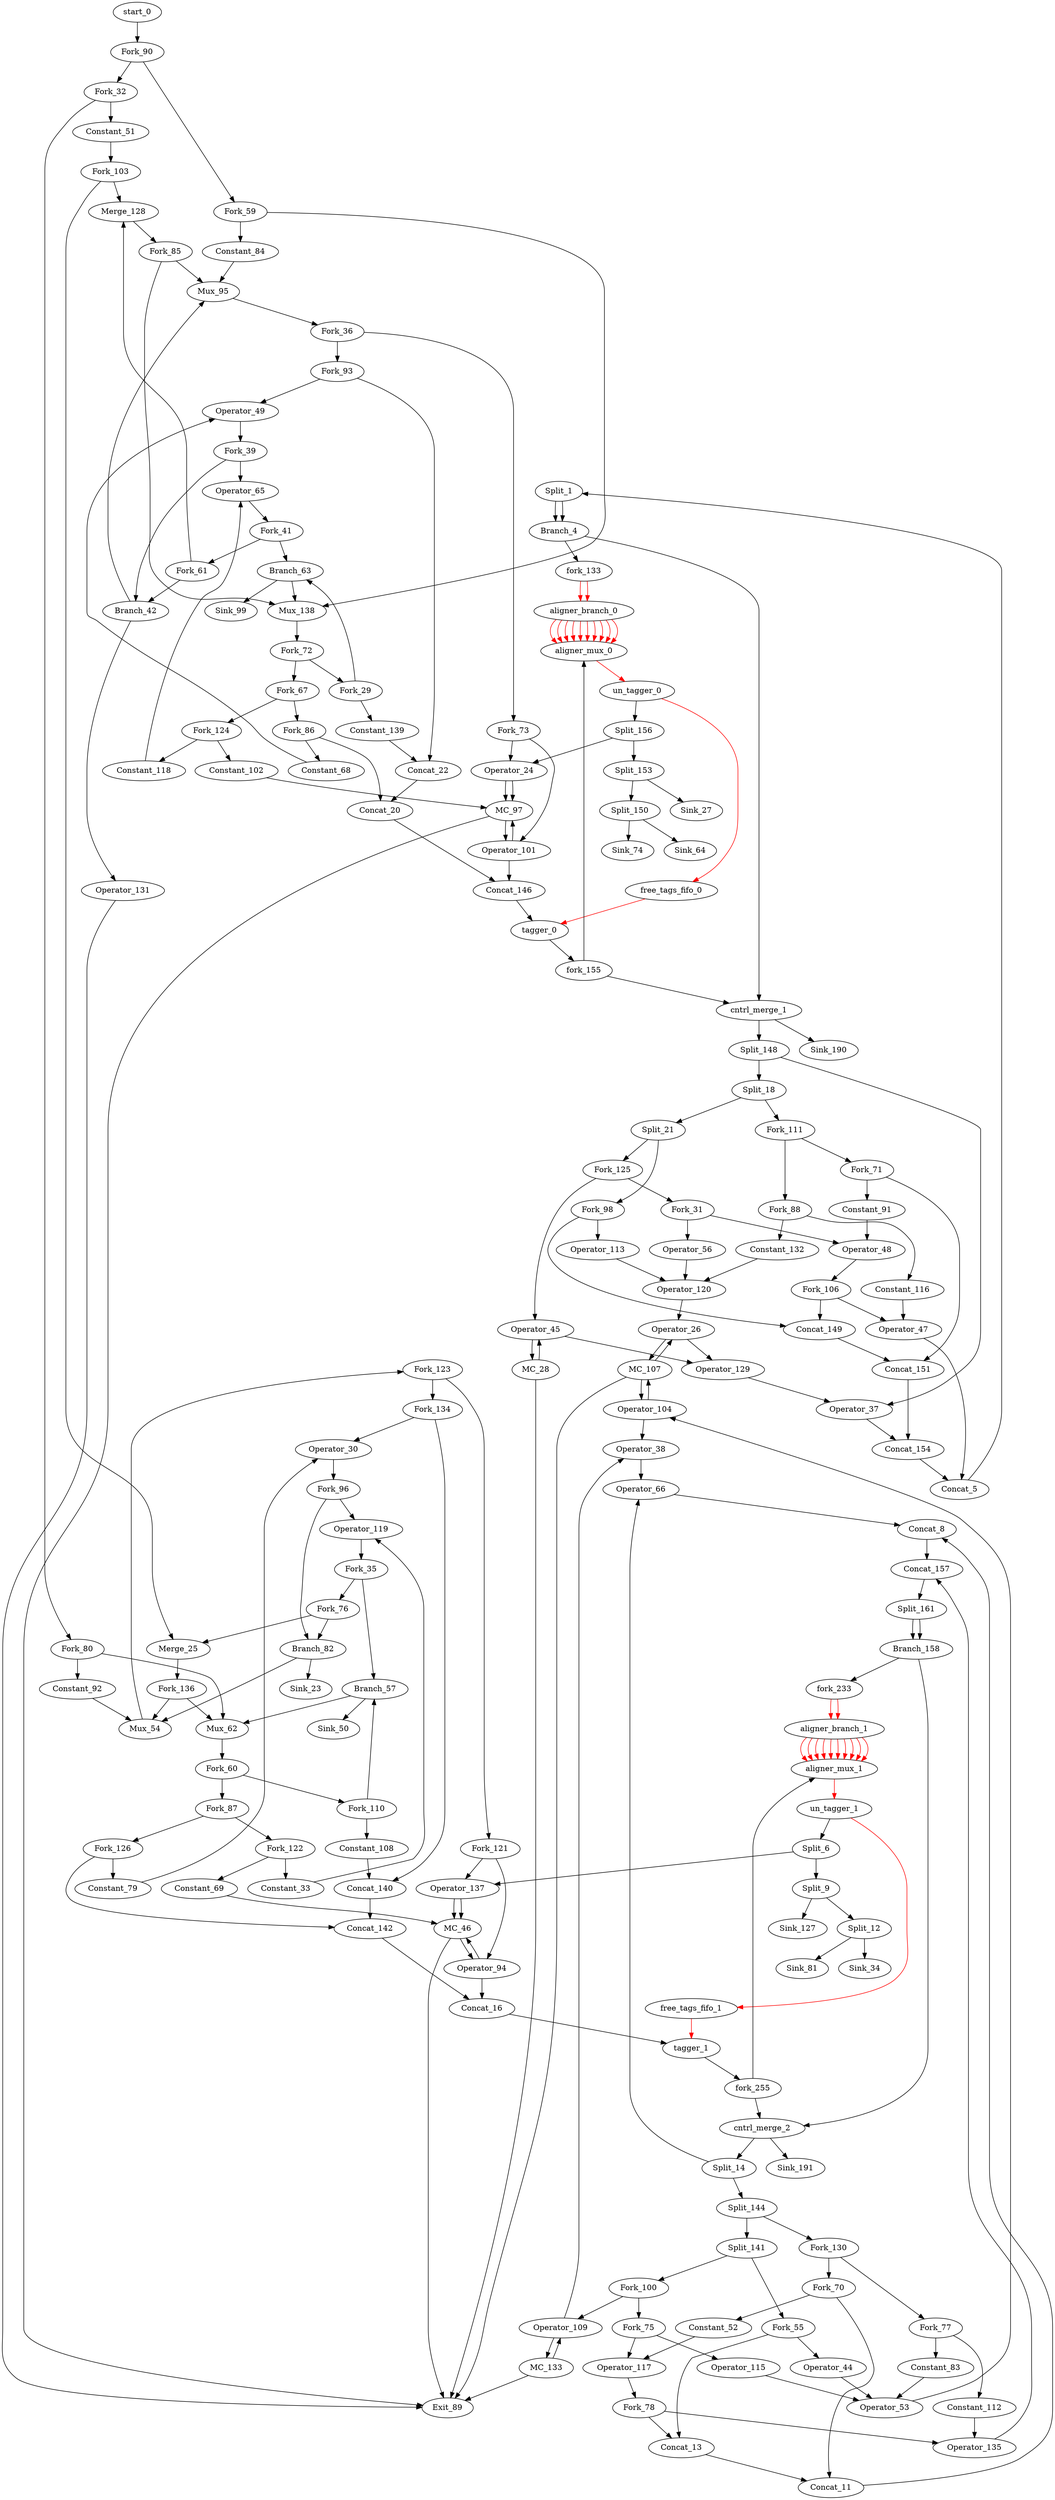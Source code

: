 Digraph G {
"Split_1" [type = "Split", in = "in1:98", out = " out1:97 out2:1 ", bbID = 7, tagged = true, taggers_num = 1, tagger_id = -1];
"Branch_4" [type = "Branch", in = "in1:97 in2?:1", out = " out1+:97 out2-:97 ", bbID = 7, tagged = true, taggers_num = 1, tagger_id = -1];
"Concat_5" [type = "Concat", in = "in1:97 in2:1", out = " out1:98 ", bbID = 7, tagged = true, taggers_num = 1, tagger_id = -1];
"Split_6" [type = "Split", in = "in1:97", out = " out1:32 out2:65 ", bbID = 3, tagged = false, taggers_num = 0, tagger_id = -1];
"Concat_8" [type = "Concat", in = "in1:32 in2:65", out = " out1:97 ", bbID = 3, tagged = true, taggers_num = 1, tagger_id = -1];
"Split_9" [type = "Split", in = "in1:65", out = " out1:1 out2:64 ", bbID = 3, tagged = false, taggers_num = 0, tagger_id = -1];
"Concat_11" [type = "Concat", in = "in1:1 in2:64", out = " out1:65 ", bbID = 3, tagged = true, taggers_num = 1, tagger_id = -1];
"Split_12" [type = "Split", in = "in1:64", out = " out1:32 out2:32 ", bbID = 3, tagged = false, taggers_num = 0, tagger_id = -1];
"Concat_13" [type = "Concat", in = "in1:32 in2:32", out = " out1:64 ", bbID = 3, tagged = true, taggers_num = 1, tagger_id = -1];
"Split_14" [type = "Split", in = "in1:97", out = " out1:32 out2:65 ", bbID = 3, tagged = true, taggers_num = 1, tagger_id = -1];
"Concat_16" [type = "Concat", in = "in1:32 in2:65", out = " out1:97 ", bbID = 2, tagged = false, taggers_num = 0, tagger_id = -1];
"cntrl_merge_2" [type = "CntrlMerge", in = "in1:97 in2:97", out = " out1:97 out2?:1", delay = 0.366, bbID = 3, tagged = true, taggers_num = 1, tagger_id = -1];
"Split_18" [type = "Split", in = "in1:65", out = " out1:1 out2:64 ", bbID = 7, tagged = true, taggers_num = 1, tagger_id = -1];
"Concat_20" [type = "Concat", in = "in1:1 in2:64", out = " out1:65 ", bbID = 6, tagged = false, taggers_num = 0, tagger_id = -1];
"Split_21" [type = "Split", in = "in1:64", out = " out1:32 out2:32 ", bbID = 7, tagged = true, taggers_num = 1, tagger_id = -1];
"Concat_22" [type = "Concat", in = "in1:32 in2:32", out = " out1:64 ", bbID = 6, tagged = false, taggers_num = 0, tagger_id = -1];
"Sink_23" [type = "Sink", in = "in1:32", bbID = 0];
"Operator_24" [type = "Operator", op = "mc_store_op", II = 1, latency = 0, delay = 0, offset = 0, portId = 0, tagger_id = -1, taggers_num = 0, tagged = false, out = "out1:32 out2:32 ", in = "in1:32 in2:32 ", bbID = 8];
"Merge_25" [type = "Merge", delay = 0.366, tagger_id = -1, taggers_num = 0, tagged = false, out = "out1:32", in = "in1:32 in2:32 ", bbID = 2];
"Operator_26" [type = "Operator", op = "mc_load_op", II = 1, latency = 2, delay = 0, offset = 0, portId = 1, tagger_id = -1, taggers_num = 1, tagged = true, out = "out1:32 out2:32 ", in = "in1:32 in2:32", bbID = 7];
"Sink_27" [type = "Sink", in = "in1:0", bbID = 0];
"MC_28" [type = "MC", stcount = 0, ldcount = 1, bbcount = 0, memory = "y2", out = "out1:32*l0d out2:0*e ", in = "in1:32*l0a ", bbID = 0];
"Fork_29" [type = "Fork", tagger_id = -1, taggers_num = 0, tagged = false, out = "out1:0 out2:0", in = "in1:0", bbID = 6];
"Operator_30" [type = "Operator", op = "add_op", II = 1, latency = 0, delay = 1.693, tagger_id = -1, taggers_num = 0, tagged = false, out = "out1:32 ", in = "in1:32 in2:32 ", bbID = 4];
"Fork_31" [type = "Fork", tagger_id = -1, taggers_num = 1, tagged = true, out = "out1:32 out2:32", in = "in1:32", bbID = 7];
"Fork_32" [type = "Fork", tagger_id = -1, taggers_num = 0, tagged = false, out = "out1:0 out2:0", in = "in1:0", bbID = 1];
"Constant_33" [type = "Constant", value = "0x0000001E", tagger_id = -1, taggers_num = 0, tagged = false, out = "out1:32", in = "in1:32", bbID = 4];
"Sink_34" [type = "Sink", in = "in1:32", bbID = 0];
"Fork_35" [type = "Fork", tagger_id = -1, taggers_num = 0, tagged = false, out = "out1:32 out2:32", in = "in1:32", bbID = 4];
"Fork_36" [type = "Fork", tagger_id = -1, taggers_num = 0, tagged = false, out = "out1:32 out2:32", in = "in1:32", bbID = 6];
"Operator_37" [type = "Operator", op = "fadd_op", II = 1, latency = 10, delay = 0.966, tagger_id = -1, taggers_num = 1, tagged = true, out = "out1:32 ", in = "in1:32 in2:32 ", bbID = 7];
"Operator_38" [type = "Operator", op = "fmul_op", II = 1, latency = 6, delay = 0.966, tagger_id = -1, taggers_num = 1, tagged = true, out = "out1:32 ", in = "in1:32 in2:32 ", bbID = 3];
"Fork_39" [type = "Fork", tagger_id = -1, taggers_num = 0, tagged = false, out = "out1:32 out2:32 ", in = "in1:32", bbID = 8];
"Fork_41" [type = "Fork", tagger_id = -1, taggers_num = 0, tagged = false, out = "out1:32 out2:32", in = "in1:32", bbID = 8];
"Branch_42" [type = "Branch", tagger_id = -1, taggers_num = 0, tagged = false, out = "out1+:32 out2-:32", in = "in1:32 in2?:1*i", bbID = 8];
"Operator_44" [type = "Operator", op = "zext_op", II = 1, latency = 0, delay = 0, tagger_id = -1, taggers_num = 1, tagged = true, out = "out1:32 ", in = "in1:32 ", bbID = 3];
"Operator_45" [type = "Operator", op = "mc_load_op", II = 1, latency = 2, delay = 0, offset = 0, portId = 0, tagger_id = -1, taggers_num = 1, tagged = true, out = "out1:32 out2:32 ", in = "in1:32 in2:32", bbID = 7];
"MC_46" [type = "MC", stcount = 1, ldcount = 1, bbcount = 1, memory = "x1", out = "out1:32*l0d out2:0*e ", in = "in1:32*c0 in2:32*l0a in3:32*s0a in4:32*s0d ", bbID = 0];
"Operator_47" [type = "Operator", op = "icmp_ult_op", II = 1, latency = 0, delay = 1.53, tagger_id = -1, taggers_num = 1, tagged = true, out = "out1:1 ", in = "in1:32 in2:32 ", bbID = 7];
"Operator_48" [type = "Operator", op = "add_op", II = 1, latency = 0, delay = 1.693, tagger_id = -1, taggers_num = 1, tagged = true, out = "out1:32 ", in = "in1:32 in2:32 ", bbID = 7];
"Operator_49" [type = "Operator", op = "add_op", II = 1, latency = 0, delay = 1.693, tagger_id = -1, taggers_num = 0, tagged = false, out = "out1:32 ", in = "in1:32 in2:32 ", bbID = 8];
"Sink_50" [type = "Sink", in = "in1:0", bbID = 0];
"Constant_51" [type = "Constant", value = "0x00000000", tagger_id = -1, taggers_num = 0, tagged = false, out = "out1:32", in = "in1:32", bbID = 1];
"Constant_52" [type = "Constant", value = "0x00000001", tagger_id = -1, taggers_num = 1, tagged = true, out = "out1:32", in = "in1:32", bbID = 3];
"Operator_53" [type = "Operator", op = "getelementptr_op", constants = 1, II = 1, latency = 0, delay = 2.966, tagger_id = -1, taggers_num = 1, tagged = true, out = "out1:32 ", in = "in1:32 in2:32 in3:32 ", bbID = 3];
"Mux_54" [type = "Mux", tagger_id = -1, taggers_num = 0, tagged = false, out = "out1:32", in = "in1?:1 in2:32 in3:32 ", bbID = 2];
"Fork_55" [type = "Fork", tagger_id = -1, taggers_num = 1, tagged = true, out = "out1:32 out2:32 ", in = "in1:32", bbID = 3];
"Operator_56" [type = "Operator", op = "zext_op", II = 1, latency = 0, delay = 0, tagger_id = -1, taggers_num = 1, tagged = true, out = "out1:32 ", in = "in1:32 ", bbID = 7];
"Branch_57" [type = "Branch", tagger_id = -1, taggers_num = 0, tagged = false, out = "out1+:0 out2-:0", in = "in1:0 in2?:1*i", bbID = 2];
"Fork_59" [type = "Fork", tagger_id = -1, taggers_num = 0, tagged = false, out = "out1:0 out2:0", in = "in1:0", bbID = 1];
"Fork_60" [type = "Fork", tagger_id = -1, taggers_num = 0, tagged = false, out = "out1:0 out2:0", in = "in1:0", bbID = 2];
"Fork_61" [type = "Fork", tagger_id = -1, taggers_num = 0, tagged = false, out = "out1:32 out2:32", in = "in1:32", bbID = 8];
"Mux_62" [type = "Mux", tagger_id = -1, taggers_num = 0, tagged = false, out = "out1:0", in = "in1?:1 in2:0 in3:0 ", bbID = 2];
"Branch_63" [type = "Branch", tagger_id = -1, taggers_num = 0, tagged = false, out = "out1+:0 out2-:0", in = "in1:0 in2?:1*i", bbID = 6];
"Sink_64" [type = "Sink", in = "in1:32", bbID = 0];
"Operator_65" [type = "Operator", op = "icmp_ult_op", II = 1, latency = 0, delay = 1.53, tagger_id = -1, taggers_num = 0, tagged = false, out = "out1:1 ", in = "in1:32 in2:32 ", bbID = 8];
"Operator_66" [type = "Operator", op = "fadd_op", II = 1, latency = 10, delay = 0.966, tagger_id = -1, taggers_num = 1, tagged = true, out = "out1:32 ", in = "in1:32 in2:32 ", bbID = 3];
"Fork_67" [type = "Fork", tagger_id = -1, taggers_num = 0, tagged = false, out = "out1:0 out2:0", in = "in1:0", bbID = 6];
"Constant_68" [type = "Constant", value = "0x00000001", tagger_id = -1, taggers_num = 0, tagged = false, out = "out1:32", in = "in1:32", bbID = 8];
"Constant_69" [type = "Constant", value = "0x00000001", tagger_id = -1, taggers_num = 0, tagged = false, out = "out1:32", in = "in1:32", bbID = 4];
"Fork_70" [type = "Fork", tagger_id = -1, taggers_num = 1, tagged = true, out = "out1:0 out2:0", in = "in1:0", bbID = 3];
"Fork_71" [type = "Fork", tagger_id = -1, taggers_num = 1, tagged = true, out = "out1:0 out2:0", in = "in1:0", bbID = 7];
"Fork_72" [type = "Fork", tagger_id = -1, taggers_num = 0, tagged = false, out = "out1:0 out2:0", in = "in1:0", bbID = 6];
"Fork_73" [type = "Fork", tagger_id = -1, taggers_num = 0, tagged = false, out = "out1:32 out2:32", in = "in1:32", bbID = 6];
"Sink_74" [type = "Sink", in = "in1:32", bbID = 0];
"Fork_75" [type = "Fork", tagger_id = -1, taggers_num = 1, tagged = true, out = "out1:32 out2:32", in = "in1:32", bbID = 3];
"Fork_76" [type = "Fork", tagger_id = -1, taggers_num = 0, tagged = false, out = "out1:32 out2:32", in = "in1:32", bbID = 4];
"Fork_77" [type = "Fork", tagger_id = -1, taggers_num = 1, tagged = true, out = "out1:0 out2:0", in = "in1:0", bbID = 3];
"Fork_78" [type = "Fork", tagger_id = -1, taggers_num = 1, tagged = true, out = "out1:32 out2:32 ", in = "in1:32", bbID = 3];
"Constant_79" [type = "Constant", value = "0x00000001", tagger_id = -1, taggers_num = 0, tagged = false, out = "out1:32", in = "in1:32", bbID = 4];
"Fork_80" [type = "Fork", tagger_id = -1, taggers_num = 0, tagged = false, out = "out1:0 out2:0", in = "in1:0", bbID = 1];
"Sink_81" [type = "Sink", in = "in1:32", bbID = 0];
"Branch_82" [type = "Branch", tagger_id = -1, taggers_num = 0, tagged = false, out = "out1+:32 out2-:32", in = "in1:32 in2?:1*i", bbID = 4];
"Constant_83" [type = "Constant", value = "0x0000001E", tagger_id = -1, taggers_num = 1, tagged = true, out = "out1:32", in = "in1:32", bbID = 3];
"Constant_84" [type = "Constant", value = "0x00000000", tagger_id = -1, taggers_num = 0, tagged = false, out = "out1:32", in = "in1:32", bbID = 5];
"Fork_85" [type = "Fork", tagger_id = -1, taggers_num = 0, tagged = false, out = "out1:32 out2:32 ", in = "in1:32", bbID = 6];
"Fork_86" [type = "Fork", tagger_id = -1, taggers_num = 0, tagged = false, out = "out1:0 out2:0", in = "in1:0", bbID = 6];
"Fork_87" [type = "Fork", tagger_id = -1, taggers_num = 0, tagged = false, out = "out1:0 out2:0", in = "in1:0", bbID = 2];
"Fork_88" [type = "Fork", tagger_id = -1, taggers_num = 1, tagged = true, out = "out1:0 out2:0", in = "in1:0", bbID = 7];
"Exit_89" [type = "Exit", out = "out1:32", in = "in1:0*e in2:0*e in3:0*e in4:0*e in5:0*e  in6:32 ", bbID = 0];
"Fork_90" [type = "Fork", tagger_id = -1, taggers_num = 0, tagged = false, out = "out1:0 out2:0", in = "in1:0", bbID = 1];
"Constant_91" [type = "Constant", value = "0x00000001", tagger_id = -1, taggers_num = 1, tagged = true, out = "out1:32", in = "in1:32", bbID = 7];
"Constant_92" [type = "Constant", value = "0x00000000", tagger_id = -1, taggers_num = 0, tagged = false, out = "out1:32", in = "in1:32", bbID = 1];
"Fork_93" [type = "Fork", tagger_id = -1, taggers_num = 0, tagged = false, out = "out1:32 out2:32", in = "in1:32", bbID = 6];
"Operator_94" [type = "Operator", op = "mc_load_op", II = 1, latency = 2, delay = 0, offset = 0, portId = 0, tagger_id = -1, taggers_num = 0, tagged = false, out = "out1:32 out2:32 ", in = "in1:32 in2:32", bbID = 2];
"Mux_95" [type = "Mux", tagger_id = -1, taggers_num = 0, tagged = false, out = "out1:32", in = "in1?:1 in2:32 in3:32 ", bbID = 6];
"Fork_96" [type = "Fork", tagger_id = -1, taggers_num = 0, tagged = false, out = "out1:32 out2:32 ", in = "in1:32", bbID = 4];
"MC_97" [type = "MC", stcount = 1, ldcount = 1, bbcount = 1, memory = "x2", out = "out1:32*l0d out2:0*e ", in = "in1:32*c0 in2:32*l0a in3:32*s0a in4:32*s0d ", bbID = 0];
"Fork_98" [type = "Fork", tagger_id = -1, taggers_num = 1, tagged = true, out = "out1:32 out2:32 ", in = "in1:32", bbID = 7];
"Sink_99" [type = "Sink", in = "in1:0", bbID = 0];
"Fork_100" [type = "Fork", tagger_id = -1, taggers_num = 1, tagged = true, out = "out1:32 out2:32", in = "in1:32", bbID = 3];
"Operator_101" [type = "Operator", op = "mc_load_op", II = 1, latency = 2, delay = 0, offset = 0, portId = 0, tagger_id = -1, taggers_num = 0, tagged = false, out = "out1:32 out2:32 ", in = "in1:32 in2:32", bbID = 6];
"Constant_102" [type = "Constant", value = "0x00000001", tagger_id = -1, taggers_num = 0, tagged = false, out = "out1:32", in = "in1:32", bbID = 8];
"Fork_103" [type = "Fork", tagger_id = -1, taggers_num = 0, tagged = false, out = "out1:32 out2:32 ", in = "in1:32", bbID = 1];
"Operator_104" [type = "Operator", op = "mc_load_op", II = 1, latency = 2, delay = 0, offset = 0, portId = 0, tagger_id = -1, taggers_num = 1, tagged = true, out = "out1:32 out2:32 ", in = "in1:32 in2:32", bbID = 3];
"Fork_106" [type = "Fork", tagger_id = -1, taggers_num = 1, tagged = true, out = "out1:32 out2:32 ", in = "in1:32", bbID = 7];
"MC_107" [type = "MC", stcount = 0, ldcount = 2, bbcount = 0, memory = "A", out = "out1:32*l0d out2:32*l1d out3:0*e ", in = "in1:32*l0a in2:32*l1a ", bbID = 0];
"Constant_108" [type = "Constant", value = "0x00000000", tagger_id = -1, taggers_num = 0, tagged = false, out = "out1:32", in = "in1:32", bbID = 2];
"Operator_109" [type = "Operator", op = "mc_load_op", II = 1, latency = 2, delay = 0, offset = 0, portId = 0, tagger_id = -1, taggers_num = 1, tagged = true, out = "out1:32 out2:32 ", in = "in1:32 in2:32", bbID = 3];
"Fork_110" [type = "Fork", tagger_id = -1, taggers_num = 0, tagged = false, out = "out1:0 out2:0", in = "in1:0", bbID = 2];
"Fork_111" [type = "Fork", tagger_id = -1, taggers_num = 1, tagged = true, out = "out1:0 out2:0", in = "in1:0", bbID = 7];
"Constant_112" [type = "Constant", value = "0x0000001E", tagger_id = -1, taggers_num = 1, tagged = true, out = "out1:32", in = "in1:32", bbID = 3];
"Operator_113" [type = "Operator", op = "zext_op", II = 1, latency = 0, delay = 0, tagger_id = -1, taggers_num = 1, tagged = true, out = "out1:32 ", in = "in1:32 ", bbID = 7];
"start_0" [type = "Entry", in = "in1:0", out = " out1:0 ", control = "true", bbID = 1, tagged = false, taggers_num = 0, tagger_id = -1];
"Operator_115" [type = "Operator", op = "zext_op", II = 1, latency = 0, delay = 0, tagger_id = -1, taggers_num = 1, tagged = true, out = "out1:32 ", in = "in1:32 ", bbID = 3];
"Constant_116" [type = "Constant", value = "0x0000001E", tagger_id = -1, taggers_num = 1, tagged = true, out = "out1:32", in = "in1:32", bbID = 7];
"Operator_117" [type = "Operator", op = "add_op", II = 1, latency = 0, delay = 1.693, tagger_id = -1, taggers_num = 1, tagged = true, out = "out1:32 ", in = "in1:32 in2:32 ", bbID = 3];
"Constant_118" [type = "Constant", value = "0x0000001E", tagger_id = -1, taggers_num = 0, tagged = false, out = "out1:32", in = "in1:32", bbID = 8];
"Operator_119" [type = "Operator", op = "icmp_ult_op", II = 1, latency = 0, delay = 1.53, tagger_id = -1, taggers_num = 0, tagged = false, out = "out1:1 ", in = "in1:32 in2:32 ", bbID = 4];
"Operator_120" [type = "Operator", op = "getelementptr_op", constants = 1, II = 1, latency = 0, delay = 2.966, tagger_id = -1, taggers_num = 1, tagged = true, out = "out1:32 ", in = "in1:32 in2:32 in3:32 ", bbID = 7];
"Fork_121" [type = "Fork", tagger_id = -1, taggers_num = 0, tagged = false, out = "out1:32 out2:32", in = "in1:32", bbID = 2];
"Fork_122" [type = "Fork", tagger_id = -1, taggers_num = 0, tagged = false, out = "out1:0 out2:0", in = "in1:0", bbID = 2];
"Fork_123" [type = "Fork", tagger_id = -1, taggers_num = 0, tagged = false, out = "out1:32 out2:32", in = "in1:32", bbID = 2];
"Fork_124" [type = "Fork", tagger_id = -1, taggers_num = 0, tagged = false, out = "out1:0 out2:0", in = "in1:0", bbID = 6];
"Fork_125" [type = "Fork", tagger_id = -1, taggers_num = 1, tagged = true, out = "out1:32 out2:32", in = "in1:32", bbID = 7];
"Fork_126" [type = "Fork", tagger_id = -1, taggers_num = 0, tagged = false, out = "out1:0 out2:0", in = "in1:0", bbID = 2];
"Sink_127" [type = "Sink", in = "in1:0", bbID = 0];
"Merge_128" [type = "Merge", delay = 0.366, tagger_id = -1, taggers_num = 0, tagged = false, out = "out1:32", in = "in1:32 in2:32 ", bbID = 6];
"Operator_129" [type = "Operator", op = "fmul_op", II = 1, latency = 6, delay = 0.966, tagger_id = -1, taggers_num = 1, tagged = true, out = "out1:32 ", in = "in1:32 in2:32 ", bbID = 7];
"Fork_130" [type = "Fork", tagger_id = -1, taggers_num = 1, tagged = true, out = "out1:0 out2:0", in = "in1:0", bbID = 3];
"Operator_131" [type = "Operator", op = "ret_op", II = 1, latency = 0, delay = 0, tagger_id = -1, taggers_num = 0, tagged = false, out = "out1:32 ", in = "in1:32 ", bbID = 9];
"Constant_132" [type = "Constant", value = "0x0000001E", tagger_id = -1, taggers_num = 1, tagged = true, out = "out1:32", in = "in1:32", bbID = 7];
"MC_133" [type = "MC", stcount = 0, ldcount = 1, bbcount = 0, memory = "y1", out = "out1:32*l0d out2:0*e ", in = "in1:32*l0a ", bbID = 0];
"Fork_134" [type = "Fork", tagger_id = -1, taggers_num = 0, tagged = false, out = "out1:32 out2:32", in = "in1:32", bbID = 2];
"Operator_135" [type = "Operator", op = "icmp_ult_op", II = 1, latency = 0, delay = 1.53, tagger_id = -1, taggers_num = 1, tagged = true, out = "out1:1 ", in = "in1:32 in2:32 ", bbID = 3];
"Fork_136" [type = "Fork", tagger_id = -1, taggers_num = 0, tagged = false, out = "out1:32 out2:32 ", in = "in1:32", bbID = 2];
"Operator_137" [type = "Operator", op = "mc_store_op", II = 1, latency = 0, delay = 0, offset = 0, portId = 0, tagger_id = -1, taggers_num = 0, tagged = false, out = "out1:32 out2:32 ", in = "in1:32 in2:32 ", bbID = 4];
"Mux_138" [type = "Mux", tagger_id = -1, taggers_num = 0, tagged = false, out = "out1:0", in = "in1?:1 in2:0 in3:0 ", bbID = 6];
"Constant_139" [type = "Constant", value = "0x00000000", tagger_id = -1, taggers_num = 0, tagged = false, out = "out1:32", in = "in1:32", bbID = 6];
"Concat_140" [type = "Concat", in = "in1:32 in2:32", out = " out1:64 ", bbID = 2, tagged = false, taggers_num = 0, tagger_id = -1];
"Split_141" [type = "Split", in = "in1:64", out = " out1:32 out2:32 ", bbID = 3, tagged = true, taggers_num = 1, tagger_id = -1];
"Concat_142" [type = "Concat", in = "in1:1 in2:64", out = " out1:65 ", bbID = 2, tagged = false, taggers_num = 0, tagger_id = -1];
"Split_144" [type = "Split", in = "in1:65", out = " out1:1 out2:64 ", bbID = 3, tagged = true, taggers_num = 1, tagger_id = -1];
"cntrl_merge_1" [type = "CntrlMerge", in = "in1:97 in2:97", out = " out1:97 out2?:1 ", delay = 0.366, bbID = 7, tagged = true, taggers_num = 1, tagger_id = -1];
"Concat_146" [type = "Concat", in = "in1:32 in2:65", out = " out1:97 ", bbID = 6, tagged = false, taggers_num = 0, tagger_id = -1];
"Split_148" [type = "Split", in = "in1:97", out = " out1:32 out2:65 ", bbID = 7, tagged = true, taggers_num = 1, tagger_id = -1];
"Concat_149" [type = "Concat", in = "in1:32 in2:32", out = " out1:64 ", bbID = 7, tagged = true, taggers_num = 1, tagger_id = -1];
"Split_150" [type = "Split", in = "in1:64", out = " out1:32 out2:32 ", bbID = 7, tagged = false, taggers_num = 0, tagger_id = -1];
"Concat_151" [type = "Concat", in = "in1:1 in2:64", out = " out1:65 ", bbID = 7, tagged = true, taggers_num = 1, tagger_id = -1];
"Split_153" [type = "Split", in = "in1:65", out = " out1:1 out2:64 ", bbID = 7, tagged = false, taggers_num = 0, tagger_id = -1];
"Concat_154" [type = "Concat", in = "in1:32 in2:65", out = " out1:97 ", bbID = 7, tagged = true, taggers_num = 1, tagger_id = -1];
"Split_156" [type = "Split", in = "in1:97", out = " out1:32 out2:65 ", bbID = 7, tagged = false, taggers_num = 0, tagger_id = -1];
"Concat_157" [type = "Concat", in = "in1:97 in2:1", out = " out1:98 ", bbID = 3, tagged = true, taggers_num = 1, tagger_id = -1];
"Branch_158" [type = "Branch", in = "in1:97 in2?:1", out = " out1+:97 out2-:97 ", bbID = 3, tagged = true, taggers_num = 1, tagger_id = -1];
"Split_161" [type = "Split", in = "in1:98", out = " out1:97 out2:1 ", bbID = 3, tagged = true, taggers_num = 1, tagger_id = -1];

"aligner_branch_0" [type = "Aligner_Branch", bbID= 8,  in = "in1:97 in2?:97", out = " out1:97 out2:97 out3:97 out4:97 out5:97 out6:97 out7:97 out8:97 out9:97 out10:97 ", tagged=false, taggers_num=0, tagger_id=0];
"aligner_mux_0" [type = "Aligner_Mux", bbID= 8, in = " in1?:32 in2:97 in3:97 in4:97 in5:97 in6:97 in7:97 in8:97 in9:97 in10:97 in11:97", out = " out1:97", tagged=false, taggers_num=0, tagger_id=0];
"un_tagger_0" [type = "Un_Tagger", bbID= 8, in = " in1:97", out = " out1:97 out2:97", tagged=false, taggers_num=0, tagger_id=0];
"free_tags_fifo_0" [type = "Free_Tags_Fifo", bbID= 8, in = " in1:32", out = " out1:32", tagged=false, taggers_num=0, tagger_id=-1];
"tagger_0" [type = "Tagger", bbID= 6, in = " in1:97 in2:97", out = " out1:97", tagged=false, taggers_num=0, tagger_id=-1];
"fork_133" [type = "Fork", bbID= 8, in = "in1:97", out = "out1:97 out2:97 ", tagged=true, taggers_num=1, tagger_id=-1];
"fork_155" [type = "Fork", bbID= 6, in = "in1:97", out = "out1:97 out2:97 ", tagged=true, taggers_num=1, tagger_id=-1];

"aligner_branch_1" [type = "Aligner_Branch", bbID= 4,  in = "in1:97 in2?:97", out = " out1:97 out2:97 out3:97 out4:97 out5:97 out6:97 out7:97 out8:97 out9:97 out10:97 ", tagged=false, taggers_num=0, tagger_id=0];
"aligner_mux_1" [type = "Aligner_Mux", bbID= 4, in = " in1?:32 in2:97 in3:97 in4:97 in5:97 in6:97 in7:97 in8:97 in9:97 in10:97 in11:97", out = " out1:97", tagged=false, taggers_num=0, tagger_id=0];
"un_tagger_1" [type = "Un_Tagger", bbID= 4, in = " in1:97", out = " out1:97 out2:97", tagged=false, taggers_num=0, tagger_id=0];
"free_tags_fifo_1" [type = "Free_Tags_Fifo", bbID= 4, in = " in1:32", out = " out1:32", tagged=false, taggers_num=0, tagger_id=-1];
"tagger_1" [type = "Tagger", bbID= 2, in = " in1:97 in2:97", out = " out1:97", tagged=false, taggers_num=0, tagger_id=-1];
"fork_233" [type = "Fork", bbID= 4, in = "in1:97", out = "out1:97 out2:97 ", tagged=true, taggers_num=1, tagger_id=-1];
"fork_255" [type = "Fork", bbID= 2, in = "in1:97", out = "out1:97 out2:97 ", tagged=true, taggers_num=1, tagger_id=-1];


"Sink_190" [type = "Sink", in = "in1:32", bbID = 0];
"Sink_191" [type = "Sink", in = "in1:32", bbID = 0];

  "Branch_4" -> "fork_133" [from = "out2", to = "in1" ];
  "fork_133" -> "aligner_branch_0" [color = "red", from = "out1", to = "in1"];
  "fork_133" -> "aligner_branch_0" [color = "red", from = "out2", to = "in2"];
  "aligner_mux_0" -> "un_tagger_0" [color = "red", from = "out1", to = "in1"];
  "un_tagger_0" -> "free_tags_fifo_0" [color = "red", from = "out1", to = "in1"];
  "un_tagger_0" -> "Split_156" [from = "out2", to = "in1" ];
  "free_tags_fifo_0" -> "tagger_0" [color = "red", from = "out1", to = "in1"];

  "Branch_158" -> "fork_233" [from = "out2", to = "in1" ];
  "fork_233" -> "aligner_branch_1" [color = "red", from = "out1", to = "in1"];
  "fork_233" -> "aligner_branch_1" [color = "red", from = "out2", to = "in2"];
  "aligner_mux_1" -> "un_tagger_1" [color = "red", from = "out1", to = "in1"];
  "un_tagger_1" -> "free_tags_fifo_1" [color = "red", from = "out1", to = "in1"];
  "un_tagger_1" -> "Split_6" [from = "out2", to = "in1" ];
  "free_tags_fifo_1" -> "tagger_1" [color = "red", from = "out1", to = "in1"];

  "aligner_branch_0" -> "aligner_mux_0" [color = "red", from = "out1", to = "in2"];
  "aligner_branch_0" -> "aligner_mux_0" [color = "red", from = "out2", to = "in3"];
  "aligner_branch_0" -> "aligner_mux_0" [color = "red", from = "out3", to = "in4"];
  "aligner_branch_0" -> "aligner_mux_0" [color = "red", from = "out4", to = "in5"];
  "aligner_branch_0" -> "aligner_mux_0" [color = "red", from = "out5", to = "in6"];
  "aligner_branch_0" -> "aligner_mux_0" [color = "red", from = "out6", to = "in7"];
  "aligner_branch_0" -> "aligner_mux_0" [color = "red", from = "out7", to = "in8"];
  "aligner_branch_0" -> "aligner_mux_0" [color = "red", from = "out8", to = "in9"];
  "aligner_branch_0" -> "aligner_mux_0" [color = "red", from = "out9", to = "in10"];
  "aligner_branch_0" -> "aligner_mux_0" [color = "red", from = "out10", to = "in11"];

  "aligner_branch_1" -> "aligner_mux_1" [color = "red", from = "out1", to = "in2"];
  "aligner_branch_1" -> "aligner_mux_1" [color = "red", from = "out2", to = "in3"];
  "aligner_branch_1" -> "aligner_mux_1" [color = "red", from = "out3", to = "in4"];
  "aligner_branch_1" -> "aligner_mux_1" [color = "red", from = "out4", to = "in5"];
  "aligner_branch_1" -> "aligner_mux_1" [color = "red", from = "out5", to = "in6"];
  "aligner_branch_1" -> "aligner_mux_1" [color = "red", from = "out6", to = "in7"];
  "aligner_branch_1" -> "aligner_mux_1" [color = "red", from = "out7", to = "in8"];
  "aligner_branch_1" -> "aligner_mux_1" [color = "red", from = "out8", to = "in9"];
  "aligner_branch_1" -> "aligner_mux_1" [color = "red", from = "out9", to = "in10"];
  "aligner_branch_1" -> "aligner_mux_1" [color = "red", from = "out10", to = "in11"];


  "Concat_146" -> "tagger_0" [from = "out1", to = "in2" ];
  "tagger_0" -> "fork_155" [from = "out1", to = "in1" ];
  "fork_155" -> "cntrl_merge_1" [from = "out1", to = "in1" ];
  "fork_155" -> "aligner_mux_0" [from = "out2", to = "in1" ];

  "Concat_16" -> "tagger_1" [from = "out1", to = "in2" ];
  "tagger_1" -> "fork_255" [from = "out1", to = "in1" ];
  "fork_255" -> "cntrl_merge_2" [from = "out1", to = "in1" ];
  "fork_255" -> "aligner_mux_1" [from = "out2", to = "in1" ];

  "Split_161" -> "Branch_158" [from = "out2", to = "in2" ];
  "Split_161" -> "Branch_158" [from = "out1", to = "in1" ];
  "Concat_157" -> "Split_161" [from = "out1", to = "in1" ];
  "Concat_154" -> "Concat_5" [from = "out1", to = "in1" ];
  "Split_156" -> "Split_153" [from = "out2", to = "in1" ];
  "Concat_151" -> "Concat_154" [from = "out1", to = "in2" ];
  "Split_153" -> "Split_150" [from = "out2", to = "in1" ];
  "Concat_149" -> "Concat_151" [from = "out1", to = "in2" ];
  "cntrl_merge_1" -> "Split_148" [from = "out1", to = "in1" ];
  "Branch_4" -> "cntrl_merge_1" [from = "out1", to = "in2" ];
  "Split_14" -> "Split_144" [from = "out2", to = "in1" ];
  "Concat_142" -> "Concat_16" [from = "out1", to = "in2" ];
  "Split_144" -> "Split_141" [from = "out2", to = "in1" ];
  "Concat_140" -> "Concat_142" [from = "out1", to = "in2" ];
  "Fork_85" -> "Mux_138" [from = "out2", to = "in1" ];
  "Fork_85" -> "Mux_95" [from = "out1", to = "in1" ];
  "Fork_103" -> "Merge_128" [from = "out2", to = "in1" ];
  "Fork_103" -> "Merge_25" [from = "out1", to = "in1" ];
  "Fork_136" -> "Mux_62" [from = "out2", to = "in1" ];
  "Fork_136" -> "Mux_54" [from = "out1", to = "in1" ];
  "Fork_111" -> "Fork_88" [from = "out2", to = "in1" ];
  "Fork_111" -> "Fork_71" [from = "out1", to = "in1" ];
  "Fork_88" -> "Constant_132" [from = "out2", to = "in1" ];
  "Fork_88" -> "Constant_116" [from = "out1", to = "in1" ];
  "Fork_71" -> "Concat_151" [from = "out2", to = "in1" ];
  "Fork_71" -> "Constant_91" [from = "out1", to = "in1" ];
  "Fork_72" -> "Fork_67" [from = "out2", to = "in1" ];
  "Fork_67" -> "Fork_124" [from = "out2", to = "in1" ];
  "Fork_67" -> "Fork_86" [from = "out1", to = "in1" ];
  "Fork_72" -> "Fork_29" [from = "out1", to = "in1" ];
  "Fork_124" -> "Constant_102" [from = "out2", to = "in1" ];
  "Fork_124" -> "Constant_118" [from = "out1", to = "in1" ];
  "Fork_86" -> "Constant_68" [from = "out2", to = "in1" ];
  "Fork_86" -> "Concat_20" [from = "out1", to = "in1" ];
  "Fork_29" -> "Branch_63" [from = "out2", to = "in1" ];
  "Fork_29" -> "Constant_139" [from = "out1", to = "in1" ];
  "Fork_130" -> "Fork_77" [from = "out2", to = "in1" ];
  "Fork_130" -> "Fork_70" [from = "out1", to = "in1" ];
  "Fork_77" -> "Constant_83" [from = "out2", to = "in1" ];
  "Fork_77" -> "Constant_112" [from = "out1", to = "in1" ];
  "Fork_70" -> "Concat_11" [from = "out2", to = "in1" ];
  "Fork_70" -> "Constant_52" [from = "out1", to = "in1" ];
  "Fork_60" -> "Fork_87" [from = "out2", to = "in1" ];
  "Fork_87" -> "Fork_122" [from = "out2", to = "in1" ];
  "Fork_87" -> "Fork_126" [from = "out1", to = "in1" ];
  "Fork_60" -> "Fork_110" [from = "out1", to = "in1" ];
  "Fork_122" -> "Constant_69" [from = "out2", to = "in1" ];
  "Fork_122" -> "Constant_33" [from = "out1", to = "in1" ];
  "Fork_126" -> "Constant_79" [from = "out2", to = "in1" ];
  "Fork_126" -> "Concat_142" [from = "out1", to = "in1" ];
  "Fork_110" -> "Branch_57" [from = "out2", to = "in1" ];
  "Fork_110" -> "Constant_108" [from = "out1", to = "in1" ];
  "Fork_98" -> "Concat_149" [from = "out2", to = "in2" ];
  "Fork_98" -> "Operator_113" [from = "out1", to = "in1" ];
  "Fork_55" -> "Concat_13" [from = "out2", to = "in2" ];
  "Fork_55" -> "Operator_44" [from = "out1", to = "in1" ];
  "Fork_90" -> "Fork_32" [from = "out2", to = "in1" ];
  "Fork_90" -> "Fork_59" [from = "out1", to = "in1" ];
  "Fork_32" -> "Fork_80" [from = "out2", to = "in1" ];
  "Fork_32" -> "Constant_51" [from = "out1", to = "in1" ];
  "Fork_59" -> "Mux_138" [from = "out2", to = "in2" ];
  "Fork_59" -> "Constant_84" [from = "out1", to = "in1" ];
  "Fork_80" -> "Mux_62" [from = "out2", to = "in2" ];
  "Fork_80" -> "Constant_92" [from = "out1", to = "in1" ];
  "Fork_41" -> "Fork_61" [from = "out2", to = "in1" ];
  "Fork_41" -> "Branch_63" [from = "out1", to = "in2" ];
  "Fork_61" -> "Merge_128" [from = "out2", to = "in2" ];
  "Fork_61" -> "Branch_42" [from = "out1", to = "in2" ];
  "Fork_39" -> "Branch_42" [from = "out2", to = "in1" ];
  "Fork_39" -> "Operator_65" [from = "out1", to = "in1" ];
  "Fork_106" -> "Concat_149" [from = "out2", to = "in1" ];
  "Fork_106" -> "Operator_47" [from = "out1", to = "in1" ];
  "Fork_125" -> "Fork_31" [from = "out2", to = "in1" ];
  "Fork_125" -> "Operator_45" [from = "out1", to = "in2" ];
  "Fork_31" -> "Operator_48" [from = "out2", to = "in1" ];
  "Fork_31" -> "Operator_56" [from = "out1", to = "in1" ];
  "Fork_36" -> "Fork_73" [from = "out2", to = "in1" ];
  "Fork_36" -> "Fork_93" [from = "out1", to = "in1" ];
  "Fork_73" -> "Operator_24" [from = "out2", to = "in2" ];
  "Fork_73" -> "Operator_101" [from = "out1", to = "in2" ];
  "Fork_93" -> "Operator_49" [from = "out2", to = "in1" ];
  "Fork_93" -> "Concat_22" [from = "out1", to = "in2" ];
  "Fork_35" -> "Fork_76" [from = "out2", to = "in1" ];
  "Fork_35" -> "Branch_57" [from = "out1", to = "in2" ];
  "Fork_76" -> "Merge_25" [from = "out2", to = "in2" ];
  "Fork_76" -> "Branch_82" [from = "out1", to = "in2" ];
  "Fork_96" -> "Branch_82" [from = "out2", to = "in1" ];
  "Fork_96" -> "Operator_119" [from = "out1", to = "in1" ];
  "Fork_78" -> "Concat_13" [from = "out2", to = "in1" ];
  "Fork_78" -> "Operator_135" [from = "out1", to = "in1" ];
  "Fork_100" -> "Fork_75" [from = "out2", to = "in1" ];
  "Fork_100" -> "Operator_109" [from = "out1", to = "in2" ];
  "Fork_75" -> "Operator_117" [from = "out2", to = "in1" ];
  "Fork_75" -> "Operator_115" [from = "out1", to = "in1" ];
  "Fork_123" -> "Fork_121" [from = "out2", to = "in1" ];
  "Fork_123" -> "Fork_134" [from = "out1", to = "in1" ];
  "Fork_121" -> "Operator_137" [from = "out2", to = "in2" ];
  "Fork_121" -> "Operator_94" [from = "out1", to = "in2" ];
  "Fork_134" -> "Operator_30" [from = "out2", to = "in1" ];
  "Fork_134" -> "Concat_140" [from = "out1", to = "in2" ];
  "Split_153" -> "Sink_27" [from = "out1", to = "in1" ];
  "Branch_63" -> "Mux_138" [from = "out2", to = "in3" ];
  "Branch_63" -> "Sink_99" [from = "out1", to = "in1" ];
  "Split_9" -> "Sink_127" [from = "out1", to = "in1" ];
  "Branch_57" -> "Mux_62" [from = "out2", to = "in3" ];
  "Branch_57" -> "Sink_50" [from = "out1", to = "in1" ];
  "Split_150" -> "Sink_74" [from = "out2", to = "in1" ];
  "Split_12" -> "Sink_34" [from = "out2", to = "in1" ];
  "Split_156" -> "Operator_24" [from = "out1", to = "in1" ];
  "Split_150" -> "Sink_64" [from = "out1", to = "in1" ];
  "Merge_128" -> "Fork_85" [from = "out1", to = "in1" ];
  "Branch_42" -> "Mux_95" [from = "out2", to = "in3" ];
  "Branch_42" -> "Operator_131" [from = "out1", to = "in1" ];
  "Split_6" -> "Operator_137" [from = "out1", to = "in1" ];
  "Split_12" -> "Sink_81" [from = "out1", to = "in1" ];
  "Constant_51" -> "Fork_103" [from = "out1", to = "in1" ];
  "Merge_25" -> "Fork_136" [from = "out1", to = "in1" ];
  "Branch_82" -> "Mux_54" [from = "out2", to = "in3" ];
  "Branch_82" -> "Sink_23" [from = "out1", to = "in1" ];
  "Split_18" -> "Fork_111" [from = "out1", to = "in1" ];
  "Mux_138" -> "Fork_72" [from = "out1", to = "in1" ];
  "Split_144" -> "Fork_130" [from = "out1", to = "in1" ];
  "Mux_62" -> "Fork_60" [from = "out1", to = "in1" ];
  "Split_21" -> "Fork_98" [from = "out2", to = "in1" ];
  "Split_141" -> "Fork_55" [from = "out2", to = "in1" ];
  "start_0" -> "Fork_90" [from = "out1", to = "in1" ];
  "Constant_132" -> "Operator_120" [from = "out1", to = "in3" ];
  "Constant_83" -> "Operator_53" [from = "out1", to = "in3" ];
  "Operator_131" -> "Exit_89" [from = "out1", to = "in6" ];
  "Operator_65" -> "Fork_41" [from = "out1", to = "in1" ];
  "Constant_118" -> "Operator_65" [from = "out1", to = "in2" ];
  "Operator_49" -> "Fork_39" [from = "out1", to = "in1" ];
  "Constant_68" -> "Operator_49" [from = "out1", to = "in2" ];
  "Operator_47" -> "Concat_5" [from = "out1", to = "in2" ];
  "Constant_116" -> "Operator_47" [from = "out1", to = "in2" ];
  "Operator_48" -> "Fork_106" [from = "out1", to = "in1" ];
  "Constant_91" -> "Operator_48" [from = "out1", to = "in2" ];
  "Operator_37" -> "Concat_154" [from = "out1", to = "in1" ];
  "Operator_129" -> "Operator_37" [from = "out1", to = "in2" ];
  "Operator_45" -> "Operator_129" [from = "out1", to = "in2" ];
  "Operator_26" -> "Operator_129" [from = "out1", to = "in1" ];
  "Operator_120" -> "Operator_26" [from = "out1", to = "in2" ];
  "Operator_113" -> "Operator_120" [from = "out1", to = "in2" ];
  "Operator_56" -> "Operator_120" [from = "out1", to = "in1" ];
  "Split_148" -> "Operator_37" [from = "out1", to = "in1" ];
  "Split_21" -> "Fork_125" [from = "out1", to = "in1" ];
  "Constant_139" -> "Concat_22" [from = "out1", to = "in1" ];
  "Operator_101" -> "Concat_146" [from = "out1", to = "in1" ];
  "Mux_95" -> "Fork_36" [from = "out1", to = "in1" ];
  "Constant_84" -> "Mux_95" [from = "out1", to = "in2" ];
  "Operator_119" -> "Fork_35" [from = "out1", to = "in1" ];
  "Constant_33" -> "Operator_119" [from = "out1", to = "in2" ];
  "Operator_30" -> "Fork_96" [from = "out1", to = "in1" ];
  "Constant_79" -> "Operator_30" [from = "out1", to = "in2" ];
  "Operator_135" -> "Concat_157" [from = "out1", to = "in2" ];
  "Constant_112" -> "Operator_135" [from = "out1", to = "in2" ];
  "Operator_117" -> "Fork_78" [from = "out1", to = "in1" ];
  "Constant_52" -> "Operator_117" [from = "out1", to = "in2" ];
  "Operator_66" -> "Concat_8" [from = "out1", to = "in1" ];
  "Operator_38" -> "Operator_66" [from = "out1", to = "in2" ];
  "Operator_109" -> "Operator_38" [from = "out1", to = "in2" ];
  "Operator_104" -> "Operator_38" [from = "out1", to = "in1" ];
  "Operator_53" -> "Operator_104" [from = "out1", to = "in2" ];
  "Operator_115" -> "Operator_53" [from = "out1", to = "in2" ];
  "Operator_44" -> "Operator_53" [from = "out1", to = "in1" ];
  "Split_14" -> "Operator_66" [from = "out1", to = "in1" ];
  "Split_141" -> "Fork_100" [from = "out1", to = "in1" ];
  "Constant_108" -> "Concat_140" [from = "out1", to = "in1" ];
  "Operator_94" -> "Concat_16" [from = "out1", to = "in1" ];
  "Mux_54" -> "Fork_123" [from = "out1", to = "in1" ];
  "Constant_92" -> "Mux_54" [from = "out1", to = "in2" ];
  "MC_28" -> "Exit_89" [from = "out2", to = "in5" ];
  "MC_97" -> "Exit_89" [from = "out2", to = "in4" ];
  "Constant_102" -> "MC_97" [from = "out1", to = "in1" ];
  "MC_133" -> "Exit_89" [from = "out2", to = "in3" ];
  "MC_107" -> "Exit_89" [from = "out3", to = "in2" ];
  "MC_46" -> "Exit_89" [from = "out2", to = "in1" ];
  "Constant_69" -> "MC_46" [from = "out1", to = "in1" ];
  "Operator_24" -> "MC_97" [from = "out1", to = "in4" ];
  "Operator_24" -> "MC_97" [from = "out2", to = "in3" ];
  "MC_28" -> "Operator_45" [from = "out1", to = "in1" ];
  "Operator_45" -> "MC_28" [from = "out2", to = "in1" ];
  "MC_107" -> "Operator_26" [from = "out2", to = "in1" ];
  "Operator_26" -> "MC_107" [from = "out2", to = "in2" ];
  "MC_97" -> "Operator_101" [from = "out1", to = "in1" ];
  "Operator_101" -> "MC_97" [from = "out2", to = "in2" ];
  "Operator_137" -> "MC_46" [from = "out1", to = "in4" ];
  "Operator_137" -> "MC_46" [from = "out2", to = "in3" ];
  "MC_133" -> "Operator_109" [from = "out1", to = "in1" ];
  "Operator_109" -> "MC_133" [from = "out2", to = "in1" ];
  "MC_107" -> "Operator_104" [from = "out1", to = "in1" ];
  "Operator_104" -> "MC_107" [from = "out2", to = "in1" ];
  "MC_46" -> "Operator_94" [from = "out1", to = "in1" ];
  "Operator_94" -> "MC_46" [from = "out2", to = "in2" ];
  "Concat_22" -> "Concat_20" [from = "out1", to = "in2" ];
  "Split_18" -> "Split_21" [from = "out2", to = "in1" ];
  "Concat_20" -> "Concat_146" [from = "out1", to = "in2" ];
  "Split_148" -> "Split_18" [from = "out2", to = "in1" ];
  "Branch_158" -> "cntrl_merge_2" [from = "out1", to = "in2" ];
  "cntrl_merge_2" -> "Split_14" [from = "out1", to = "in1" ];
  "Concat_13" -> "Concat_11" [from = "out1", to = "in2" ];
  "Split_9" -> "Split_12" [from = "out2", to = "in1" ];
  "Concat_11" -> "Concat_8" [from = "out1", to = "in2" ];
  "Split_6" -> "Split_9" [from = "out2", to = "in1" ];
  "Concat_8" -> "Concat_157" [from = "out1", to = "in1" ];
  "Concat_5" -> "Split_1" [from = "out1", to = "in1" ];
  "Split_1" -> "Branch_4" [from = "out1", to = "in1" ];
  "Split_1" -> "Branch_4" [from = "out2", to = "in2" ];
  
  "cntrl_merge_1" -> "Sink_190" [from = "out2", to = "in1" ];
  "cntrl_merge_2" -> "Sink_191" [from = "out2", to = "in1" ];

}
